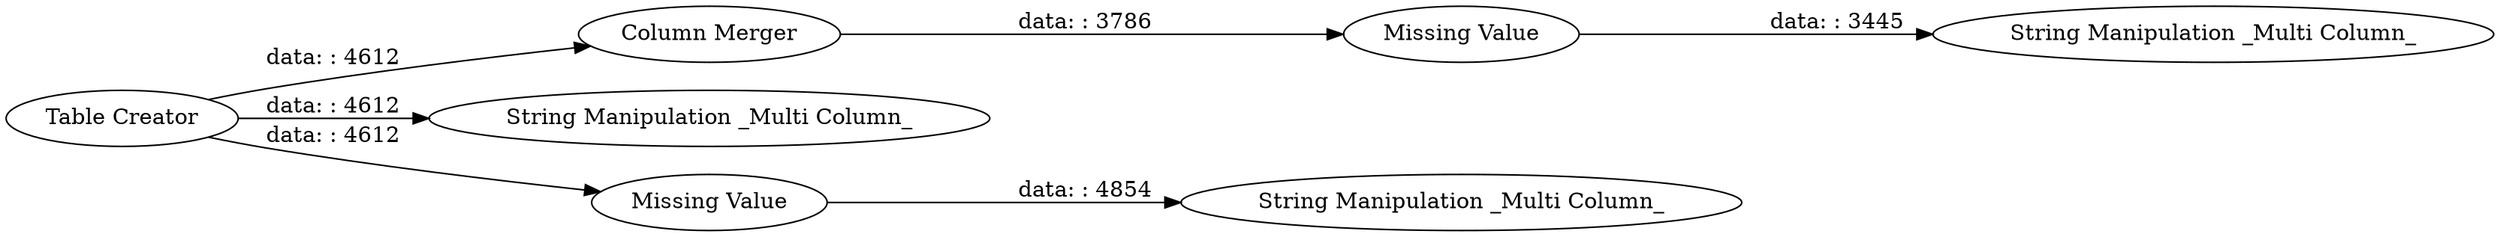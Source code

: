 digraph {
	"-7152309087464127583_12" [label="Missing Value"]
	"-7152309087464127583_7" [label="String Manipulation _Multi Column_"]
	"-7152309087464127583_10" [label="Column Merger"]
	"-7152309087464127583_2" [label="String Manipulation _Multi Column_"]
	"-7152309087464127583_1" [label="Table Creator"]
	"-7152309087464127583_11" [label="String Manipulation _Multi Column_"]
	"-7152309087464127583_6" [label="Missing Value"]
	"-7152309087464127583_10" -> "-7152309087464127583_12" [label="data: : 3786"]
	"-7152309087464127583_12" -> "-7152309087464127583_11" [label="data: : 3445"]
	"-7152309087464127583_6" -> "-7152309087464127583_7" [label="data: : 4854"]
	"-7152309087464127583_1" -> "-7152309087464127583_2" [label="data: : 4612"]
	"-7152309087464127583_1" -> "-7152309087464127583_10" [label="data: : 4612"]
	"-7152309087464127583_1" -> "-7152309087464127583_6" [label="data: : 4612"]
	rankdir=LR
}
